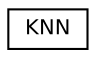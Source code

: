 digraph "Graphical Class Hierarchy"
{
  edge [fontname="Helvetica",fontsize="10",labelfontname="Helvetica",labelfontsize="10"];
  node [fontname="Helvetica",fontsize="10",shape=record];
  rankdir="LR";
  Node0 [label="KNN",height=0.2,width=0.4,color="black", fillcolor="white", style="filled",URL="$classKNN.html"];
}
